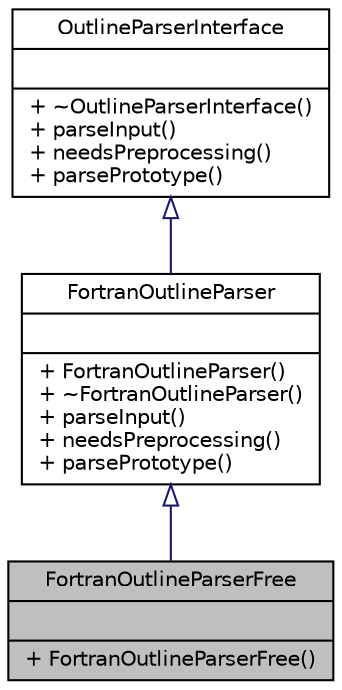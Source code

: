 digraph "FortranOutlineParserFree"
{
 // LATEX_PDF_SIZE
  edge [fontname="Helvetica",fontsize="10",labelfontname="Helvetica",labelfontsize="10"];
  node [fontname="Helvetica",fontsize="10",shape=record];
  Node1 [label="{FortranOutlineParserFree\n||+ FortranOutlineParserFree()\l}",height=0.2,width=0.4,color="black", fillcolor="grey75", style="filled", fontcolor="black",tooltip=" "];
  Node2 -> Node1 [dir="back",color="midnightblue",fontsize="10",style="solid",arrowtail="onormal"];
  Node2 [label="{FortranOutlineParser\n||+ FortranOutlineParser()\l+ ~FortranOutlineParser()\l+ parseInput()\l+ needsPreprocessing()\l+ parsePrototype()\l}",height=0.2,width=0.4,color="black", fillcolor="white", style="filled",URL="$classFortranOutlineParser.html",tooltip="Fortran language parser using state-based lexical scanning."];
  Node3 -> Node2 [dir="back",color="midnightblue",fontsize="10",style="solid",arrowtail="onormal"];
  Node3 [label="{OutlineParserInterface\n||+ ~OutlineParserInterface()\l+ parseInput()\l+ needsPreprocessing()\l+ parsePrototype()\l}",height=0.2,width=0.4,color="black", fillcolor="white", style="filled",URL="$classOutlineParserInterface.html",tooltip="Abstract interface for outline parsers."];
}
